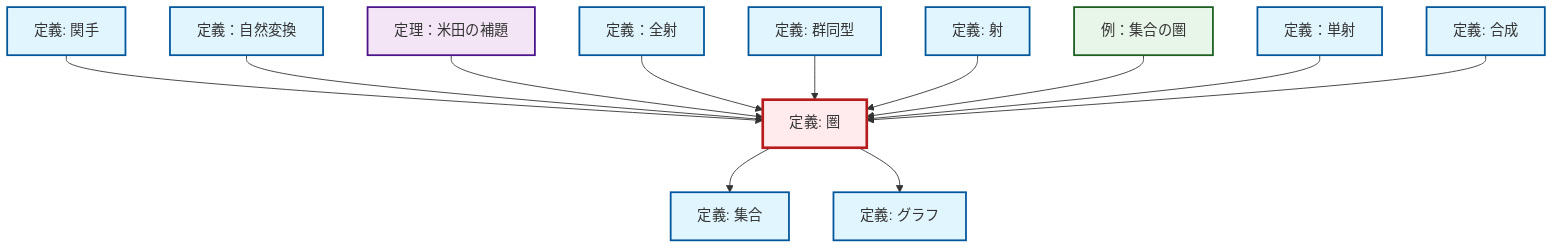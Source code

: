 graph TD
    classDef definition fill:#e1f5fe,stroke:#01579b,stroke-width:2px
    classDef theorem fill:#f3e5f5,stroke:#4a148c,stroke-width:2px
    classDef axiom fill:#fff3e0,stroke:#e65100,stroke-width:2px
    classDef example fill:#e8f5e9,stroke:#1b5e20,stroke-width:2px
    classDef current fill:#ffebee,stroke:#b71c1c,stroke-width:3px
    def-graph["定義: グラフ"]:::definition
    def-epimorphism["定義：全射"]:::definition
    def-composition["定義: 合成"]:::definition
    def-natural-transformation["定義：自然変換"]:::definition
    thm-yoneda["定理：米田の補題"]:::theorem
    def-category["定義: 圏"]:::definition
    def-set["定義: 集合"]:::definition
    def-isomorphism["定義: 群同型"]:::definition
    def-monomorphism["定義：単射"]:::definition
    def-morphism["定義: 射"]:::definition
    ex-set-category["例：集合の圏"]:::example
    def-functor["定義: 関手"]:::definition
    def-functor --> def-category
    def-natural-transformation --> def-category
    def-category --> def-set
    thm-yoneda --> def-category
    def-epimorphism --> def-category
    def-isomorphism --> def-category
    def-category --> def-graph
    def-morphism --> def-category
    ex-set-category --> def-category
    def-monomorphism --> def-category
    def-composition --> def-category
    class def-category current